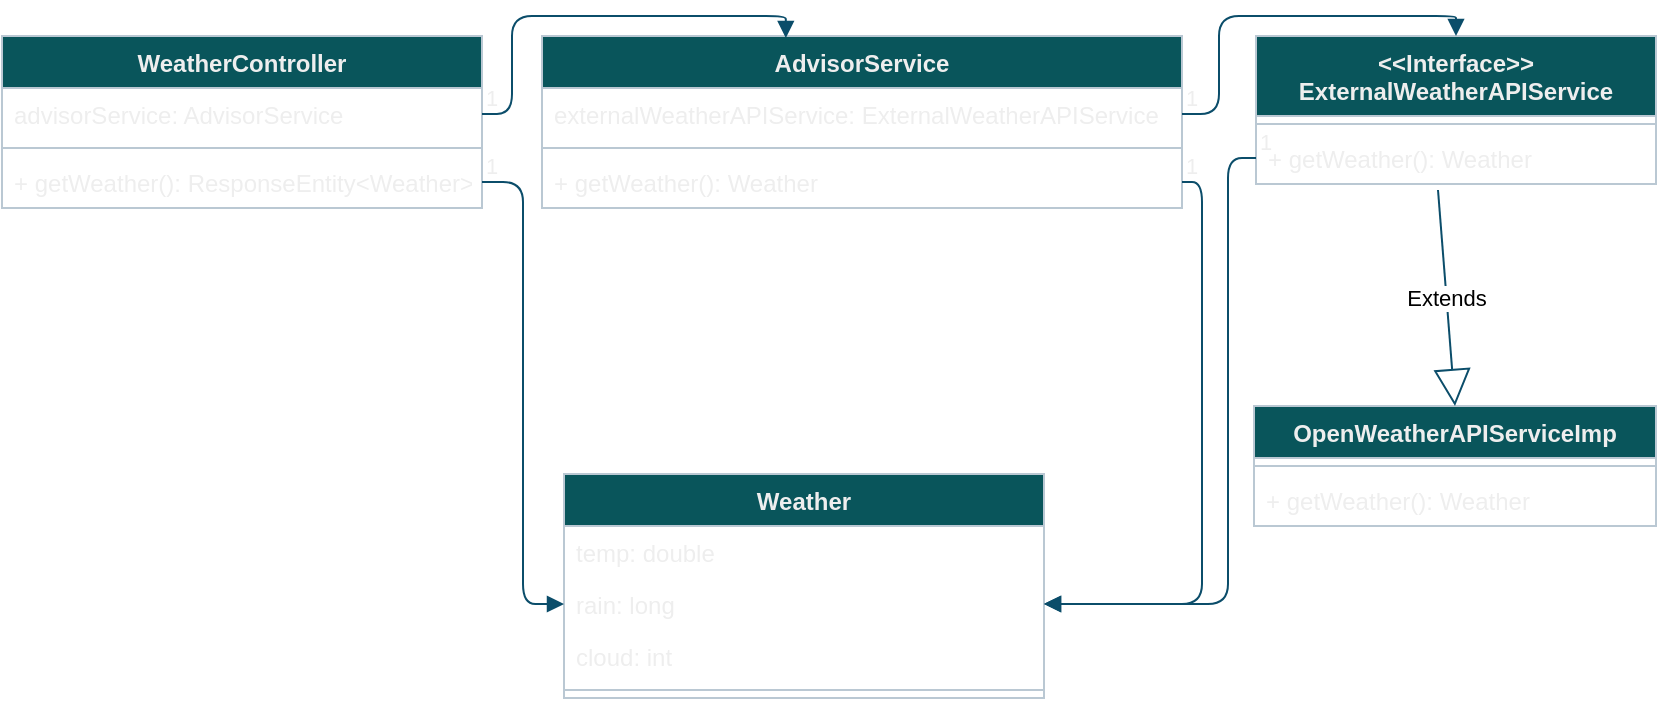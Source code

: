 <mxfile version="15.5.4" type="embed"><diagram id="23iRSUPoRavnBvh4doch" name="Page-1"><mxGraphModel dx="1139" dy="782" grid="0" gridSize="10" guides="1" tooltips="1" connect="1" arrows="1" fold="1" page="1" pageScale="1" pageWidth="827" pageHeight="1169" math="0" shadow="0"><root><mxCell id="0"/><mxCell id="1" parent="0"/><mxCell id="2" value="WeatherController" style="swimlane;fontStyle=1;align=center;verticalAlign=top;childLayout=stackLayout;horizontal=1;startSize=26;horizontalStack=0;resizeParent=1;resizeParentMax=0;resizeLast=0;collapsible=1;marginBottom=0;fillColor=#09555B;fontColor=#EEEEEE;strokeColor=#BAC8D3;" vertex="1" parent="1"><mxGeometry y="200" width="240" height="86" as="geometry"/></mxCell><mxCell id="3" value="advisorService: AdvisorService " style="text;strokeColor=none;fillColor=none;align=left;verticalAlign=top;spacingLeft=4;spacingRight=4;overflow=hidden;rotatable=0;points=[[0,0.5],[1,0.5]];portConstraint=eastwest;fontColor=#EEEEEE;" vertex="1" parent="2"><mxGeometry y="26" width="240" height="26" as="geometry"/></mxCell><mxCell id="4" value="" style="line;strokeWidth=1;fillColor=none;align=left;verticalAlign=middle;spacingTop=-1;spacingLeft=3;spacingRight=3;rotatable=0;labelPosition=right;points=[];portConstraint=eastwest;strokeColor=#BAC8D3;fontColor=#EEEEEE;" vertex="1" parent="2"><mxGeometry y="52" width="240" height="8" as="geometry"/></mxCell><mxCell id="5" value="+ getWeather(): ResponseEntity&lt;Weather&gt;" style="text;strokeColor=none;fillColor=none;align=left;verticalAlign=top;spacingLeft=4;spacingRight=4;overflow=hidden;rotatable=0;points=[[0,0.5],[1,0.5]];portConstraint=eastwest;fontColor=#EEEEEE;" vertex="1" parent="2"><mxGeometry y="60" width="240" height="26" as="geometry"/></mxCell><mxCell id="7" value="AdvisorService" style="swimlane;fontStyle=1;align=center;verticalAlign=top;childLayout=stackLayout;horizontal=1;startSize=26;horizontalStack=0;resizeParent=1;resizeParentMax=0;resizeLast=0;collapsible=1;marginBottom=0;fillColor=#09555B;fontColor=#EEEEEE;strokeColor=#BAC8D3;" vertex="1" parent="1"><mxGeometry x="270" y="200" width="320" height="86" as="geometry"/></mxCell><mxCell id="8" value="externalWeatherAPIService: ExternalWeatherAPIService" style="text;strokeColor=none;fillColor=none;align=left;verticalAlign=top;spacingLeft=4;spacingRight=4;overflow=hidden;rotatable=0;points=[[0,0.5],[1,0.5]];portConstraint=eastwest;fontColor=#EEEEEE;" vertex="1" parent="7"><mxGeometry y="26" width="320" height="26" as="geometry"/></mxCell><mxCell id="9" value="" style="line;strokeWidth=1;fillColor=none;align=left;verticalAlign=middle;spacingTop=-1;spacingLeft=3;spacingRight=3;rotatable=0;labelPosition=right;points=[];portConstraint=eastwest;strokeColor=#BAC8D3;fontColor=#EEEEEE;" vertex="1" parent="7"><mxGeometry y="52" width="320" height="8" as="geometry"/></mxCell><mxCell id="10" value="+ getWeather(): Weather" style="text;strokeColor=none;fillColor=none;align=left;verticalAlign=top;spacingLeft=4;spacingRight=4;overflow=hidden;rotatable=0;points=[[0,0.5],[1,0.5]];portConstraint=eastwest;fontColor=#EEEEEE;" vertex="1" parent="7"><mxGeometry y="60" width="320" height="26" as="geometry"/></mxCell><mxCell id="11" value="OpenWeatherAPIServiceImp" style="swimlane;fontStyle=1;align=center;verticalAlign=top;childLayout=stackLayout;horizontal=1;startSize=26;horizontalStack=0;resizeParent=1;resizeParentMax=0;resizeLast=0;collapsible=1;marginBottom=0;fillColor=#09555B;fontColor=#EEEEEE;strokeColor=#BAC8D3;" vertex="1" parent="1"><mxGeometry x="626" y="385" width="201" height="60" as="geometry"/></mxCell><mxCell id="13" value="" style="line;strokeWidth=1;fillColor=none;align=left;verticalAlign=middle;spacingTop=-1;spacingLeft=3;spacingRight=3;rotatable=0;labelPosition=right;points=[];portConstraint=eastwest;strokeColor=#BAC8D3;fontColor=#EEEEEE;" vertex="1" parent="11"><mxGeometry y="26" width="201" height="8" as="geometry"/></mxCell><mxCell id="14" value="+ getWeather(): Weather" style="text;strokeColor=none;fillColor=none;align=left;verticalAlign=top;spacingLeft=4;spacingRight=4;overflow=hidden;rotatable=0;points=[[0,0.5],[1,0.5]];portConstraint=eastwest;fontColor=#EEEEEE;" vertex="1" parent="11"><mxGeometry y="34" width="201" height="26" as="geometry"/></mxCell><mxCell id="16" value="&lt;&lt;Interface&gt;&gt;&#10;ExternalWeatherAPIService" style="swimlane;fontStyle=1;align=center;verticalAlign=top;childLayout=stackLayout;horizontal=1;startSize=40;horizontalStack=0;resizeParent=1;resizeParentMax=0;resizeLast=0;collapsible=1;marginBottom=0;fillColor=#09555B;fontColor=#EEEEEE;strokeColor=#BAC8D3;" vertex="1" parent="1"><mxGeometry x="627" y="200" width="200" height="74" as="geometry"/></mxCell><mxCell id="18" value="" style="line;strokeWidth=1;fillColor=none;align=left;verticalAlign=middle;spacingTop=-1;spacingLeft=3;spacingRight=3;rotatable=0;labelPosition=right;points=[];portConstraint=eastwest;strokeColor=#BAC8D3;fontColor=#EEEEEE;" vertex="1" parent="16"><mxGeometry y="40" width="200" height="8" as="geometry"/></mxCell><mxCell id="19" value="+ getWeather(): Weather" style="text;strokeColor=none;fillColor=none;align=left;verticalAlign=top;spacingLeft=4;spacingRight=4;overflow=hidden;rotatable=0;points=[[0,0.5],[1,0.5]];portConstraint=eastwest;fontColor=#EEEEEE;" vertex="1" parent="16"><mxGeometry y="48" width="200" height="26" as="geometry"/></mxCell><mxCell id="20" value="Weather" style="swimlane;fontStyle=1;align=center;verticalAlign=top;childLayout=stackLayout;horizontal=1;startSize=26;horizontalStack=0;resizeParent=1;resizeParentMax=0;resizeLast=0;collapsible=1;marginBottom=0;fillColor=#09555B;fontColor=#EEEEEE;strokeColor=#BAC8D3;" vertex="1" parent="1"><mxGeometry x="281" y="419" width="240" height="112" as="geometry"/></mxCell><mxCell id="23" value="temp: double" style="text;strokeColor=none;fillColor=none;align=left;verticalAlign=top;spacingLeft=4;spacingRight=4;overflow=hidden;rotatable=0;points=[[0,0.5],[1,0.5]];portConstraint=eastwest;fontColor=#EEEEEE;" vertex="1" parent="20"><mxGeometry y="26" width="240" height="26" as="geometry"/></mxCell><mxCell id="24" value="rain: long" style="text;strokeColor=none;fillColor=none;align=left;verticalAlign=top;spacingLeft=4;spacingRight=4;overflow=hidden;rotatable=0;points=[[0,0.5],[1,0.5]];portConstraint=eastwest;fontColor=#EEEEEE;" vertex="1" parent="20"><mxGeometry y="52" width="240" height="26" as="geometry"/></mxCell><mxCell id="25" value="cloud: int" style="text;strokeColor=none;fillColor=none;align=left;verticalAlign=top;spacingLeft=4;spacingRight=4;overflow=hidden;rotatable=0;points=[[0,0.5],[1,0.5]];portConstraint=eastwest;fontColor=#EEEEEE;" vertex="1" parent="20"><mxGeometry y="78" width="240" height="26" as="geometry"/></mxCell><mxCell id="22" value="" style="line;strokeWidth=1;fillColor=none;align=left;verticalAlign=middle;spacingTop=-1;spacingLeft=3;spacingRight=3;rotatable=0;labelPosition=right;points=[];portConstraint=eastwest;strokeColor=#BAC8D3;fontColor=#EEEEEE;" vertex="1" parent="20"><mxGeometry y="104" width="240" height="8" as="geometry"/></mxCell><mxCell id="26" value="Extends" style="endArrow=block;endSize=16;endFill=0;html=1;rounded=1;sketch=0;strokeColor=#0B4D6A;curved=0;exitX=0.455;exitY=1.115;exitDx=0;exitDy=0;exitPerimeter=0;entryX=0.5;entryY=0;entryDx=0;entryDy=0;" edge="1" parent="1" source="19" target="11"><mxGeometry width="160" relative="1" as="geometry"><mxPoint x="635" y="576" as="sourcePoint"/><mxPoint x="795" y="576" as="targetPoint"/></mxGeometry></mxCell><mxCell id="27" value="" style="endArrow=block;endFill=1;html=1;edgeStyle=orthogonalEdgeStyle;align=left;verticalAlign=top;rounded=1;sketch=0;strokeColor=#0B4D6A;curved=0;exitX=1;exitY=0.5;exitDx=0;exitDy=0;entryX=0;entryY=0.5;entryDx=0;entryDy=0;" edge="1" parent="1" source="5" target="24"><mxGeometry x="-1" relative="1" as="geometry"><mxPoint x="104" y="368" as="sourcePoint"/><mxPoint x="264" y="368" as="targetPoint"/></mxGeometry></mxCell><mxCell id="28" value="1" style="edgeLabel;resizable=0;html=1;align=left;verticalAlign=bottom;rounded=0;sketch=0;fontColor=#EEEEEE;strokeColor=#BAC8D3;fillColor=#09555B;" connectable="0" vertex="1" parent="27"><mxGeometry x="-1" relative="1" as="geometry"/></mxCell><mxCell id="29" value="" style="endArrow=block;endFill=1;html=1;edgeStyle=orthogonalEdgeStyle;align=left;verticalAlign=top;rounded=1;sketch=0;strokeColor=#0B4D6A;curved=0;exitX=1;exitY=0.5;exitDx=0;exitDy=0;" edge="1" parent="1" source="10" target="24"><mxGeometry x="-0.844" y="12" relative="1" as="geometry"><mxPoint x="250" y="283" as="sourcePoint"/><mxPoint x="531" y="484" as="targetPoint"/><mxPoint as="offset"/></mxGeometry></mxCell><mxCell id="30" value="1" style="edgeLabel;resizable=0;html=1;align=left;verticalAlign=bottom;rounded=0;sketch=0;fontColor=#EEEEEE;strokeColor=#BAC8D3;fillColor=#09555B;" connectable="0" vertex="1" parent="29"><mxGeometry x="-1" relative="1" as="geometry"/></mxCell><mxCell id="31" value="" style="endArrow=block;endFill=1;html=1;edgeStyle=orthogonalEdgeStyle;align=left;verticalAlign=top;rounded=1;sketch=0;strokeColor=#0B4D6A;curved=0;entryX=0.381;entryY=0.012;entryDx=0;entryDy=0;entryPerimeter=0;" edge="1" parent="1" source="3" target="7"><mxGeometry x="-1" relative="1" as="geometry"><mxPoint x="260" y="293" as="sourcePoint"/><mxPoint x="301" y="504" as="targetPoint"/></mxGeometry></mxCell><mxCell id="32" value="1" style="edgeLabel;resizable=0;html=1;align=left;verticalAlign=bottom;rounded=0;sketch=0;fontColor=#EEEEEE;strokeColor=#BAC8D3;fillColor=#09555B;" connectable="0" vertex="1" parent="31"><mxGeometry x="-1" relative="1" as="geometry"/></mxCell><mxCell id="33" value="" style="endArrow=block;endFill=1;html=1;edgeStyle=orthogonalEdgeStyle;align=left;verticalAlign=top;rounded=1;sketch=0;strokeColor=#0B4D6A;curved=0;entryX=0.5;entryY=0;entryDx=0;entryDy=0;exitX=1;exitY=0.5;exitDx=0;exitDy=0;" edge="1" parent="1" source="8" target="16"><mxGeometry x="-1" relative="1" as="geometry"><mxPoint x="438.08" y="107.97" as="sourcePoint"/><mxPoint x="590.0" y="70.002" as="targetPoint"/></mxGeometry></mxCell><mxCell id="34" value="1" style="edgeLabel;resizable=0;html=1;align=left;verticalAlign=bottom;rounded=0;sketch=0;fontColor=#EEEEEE;strokeColor=#BAC8D3;fillColor=#09555B;" connectable="0" vertex="1" parent="33"><mxGeometry x="-1" relative="1" as="geometry"/></mxCell><mxCell id="35" value="" style="endArrow=block;endFill=1;html=1;edgeStyle=orthogonalEdgeStyle;align=left;verticalAlign=top;rounded=1;sketch=0;strokeColor=#0B4D6A;curved=0;exitX=0;exitY=0.5;exitDx=0;exitDy=0;entryX=1;entryY=0.5;entryDx=0;entryDy=0;" edge="1" parent="1" source="19" target="24"><mxGeometry x="-0.844" y="12" relative="1" as="geometry"><mxPoint x="600" y="283" as="sourcePoint"/><mxPoint x="522.12" y="478.998" as="targetPoint"/><mxPoint as="offset"/><Array as="points"><mxPoint x="613" y="261"/><mxPoint x="613" y="484"/></Array></mxGeometry></mxCell><mxCell id="36" value="1" style="edgeLabel;resizable=0;html=1;align=left;verticalAlign=bottom;rounded=0;sketch=0;fontColor=#EEEEEE;strokeColor=#BAC8D3;fillColor=#09555B;" connectable="0" vertex="1" parent="35"><mxGeometry x="-1" relative="1" as="geometry"/></mxCell></root></mxGraphModel></diagram></mxfile>